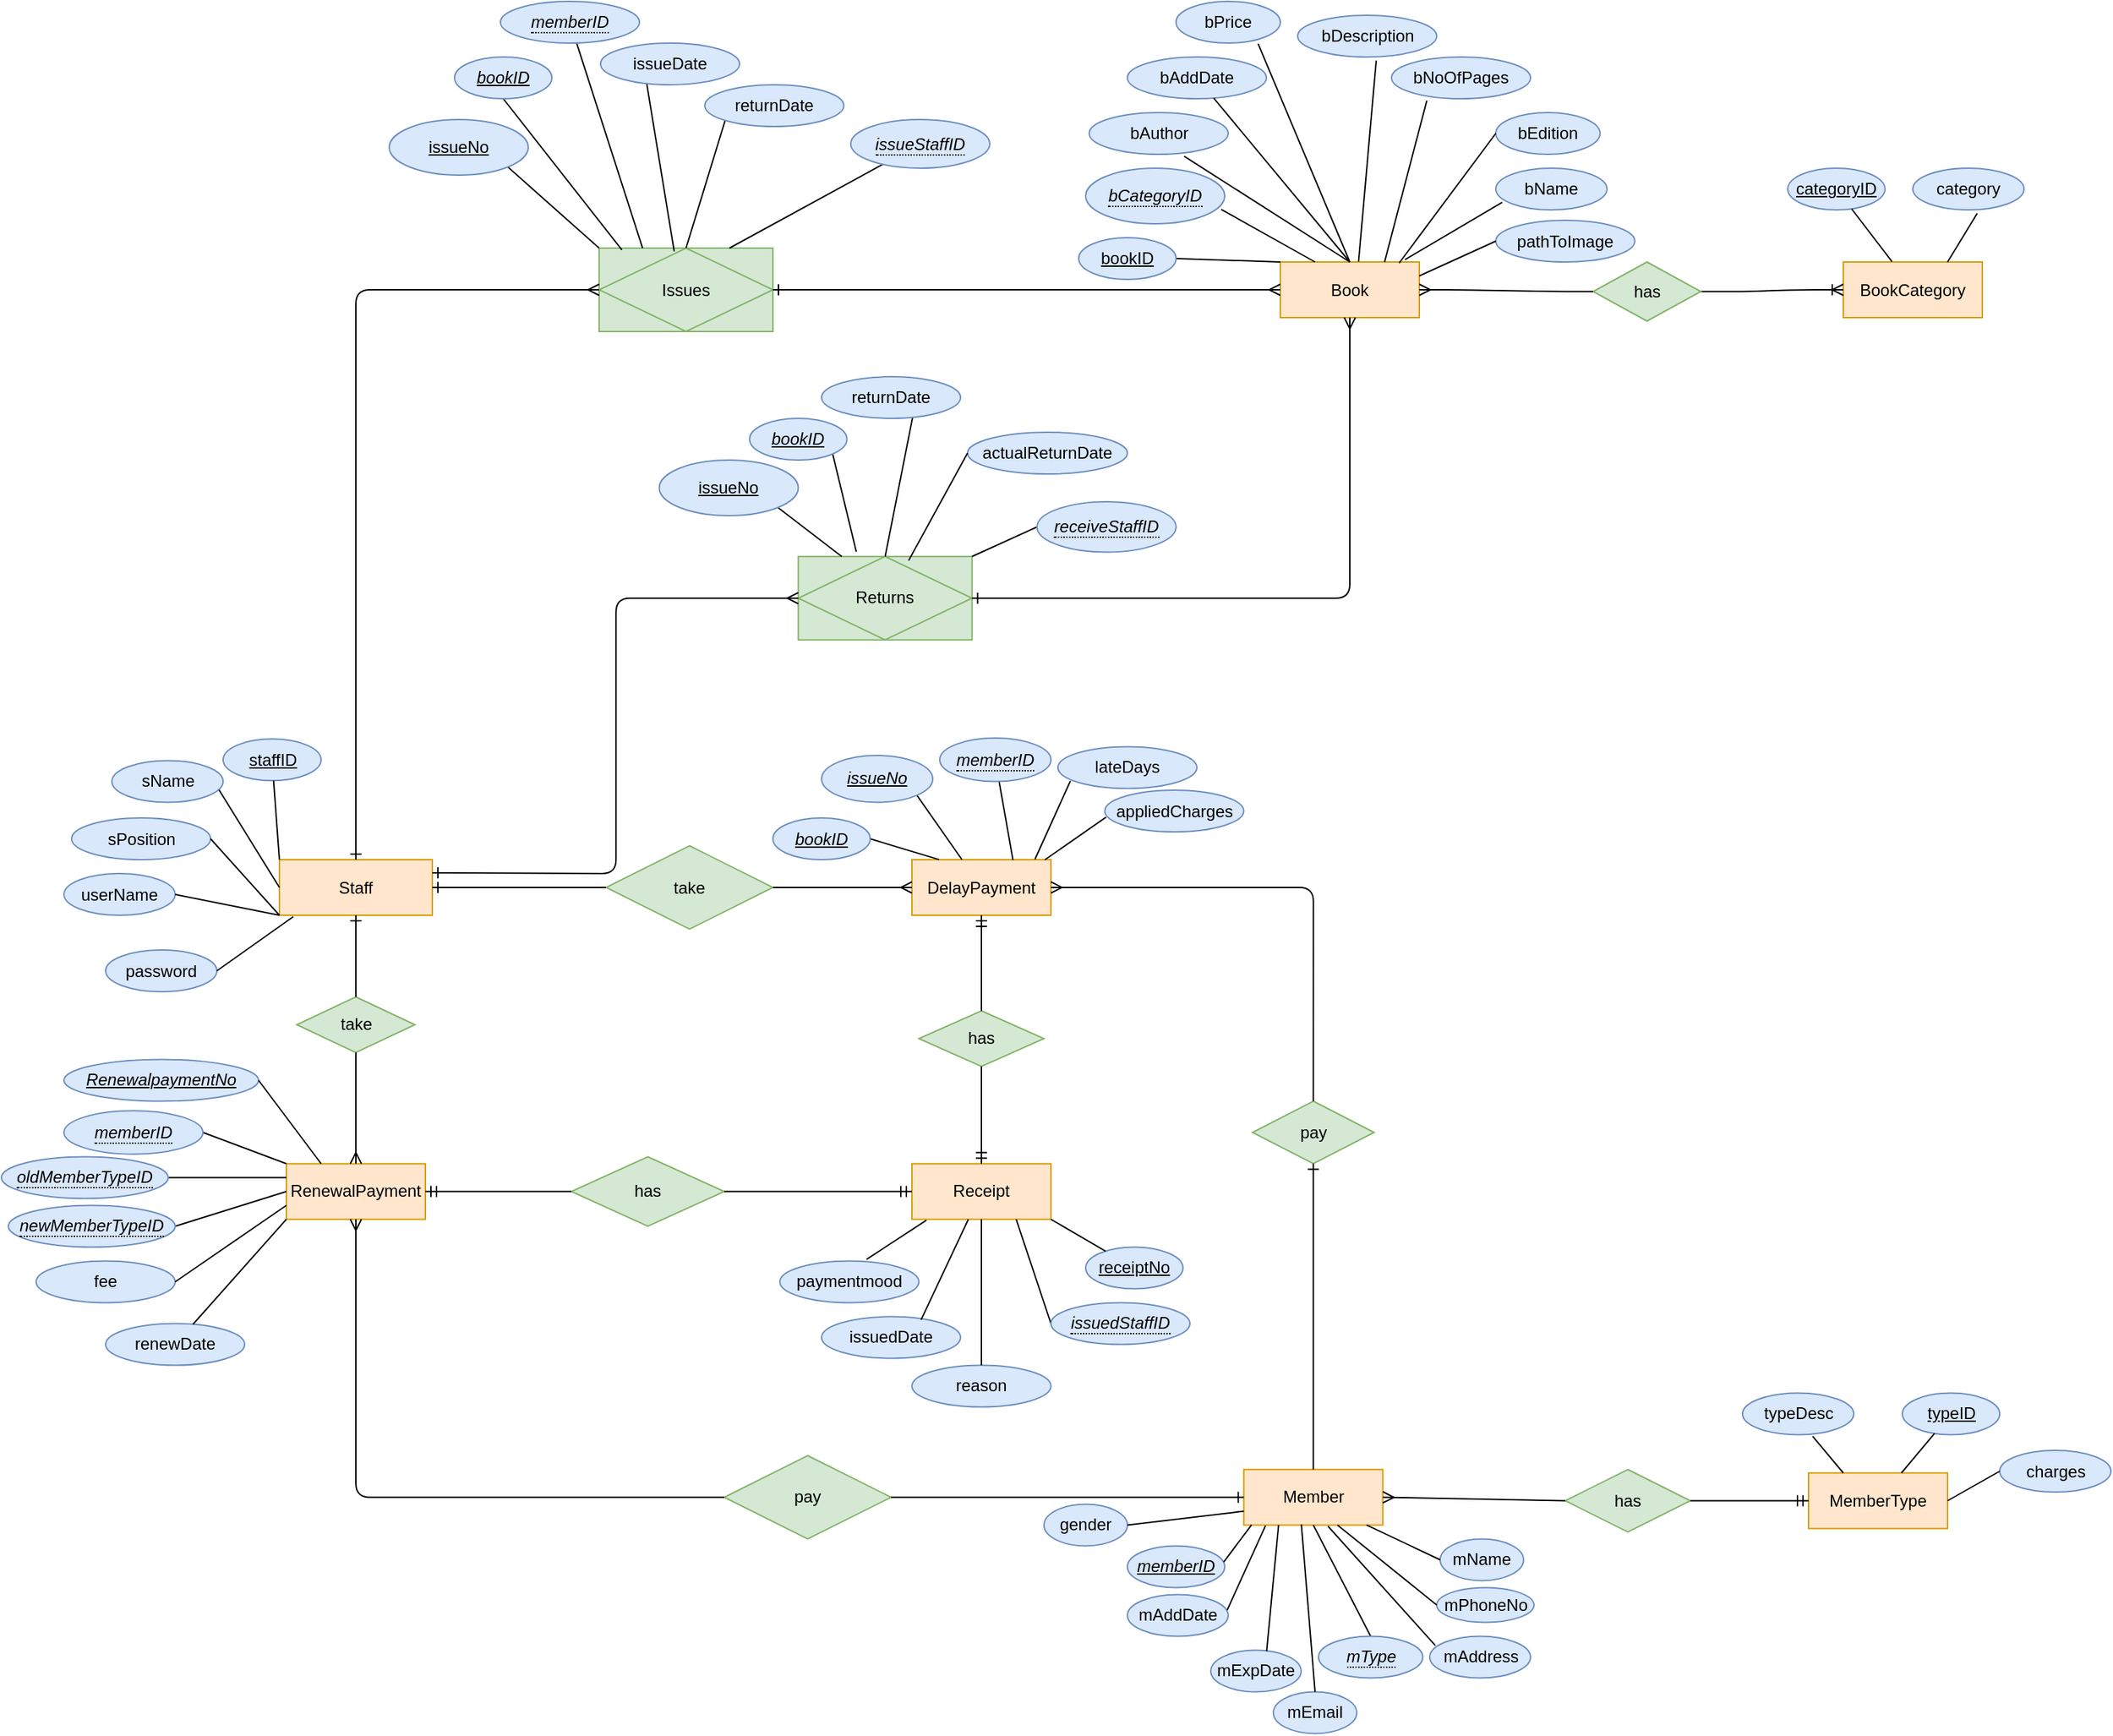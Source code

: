 <mxfile version="13.4.4" type="device"><diagram id="VGuaUwdkzK5GZ8eee1f3" name="Page-1"><mxGraphModel dx="2905" dy="2907" grid="1" gridSize="10" guides="1" tooltips="1" connect="1" arrows="1" fold="1" page="1" pageScale="1" pageWidth="850" pageHeight="1100" math="0" shadow="0"><root><mxCell id="0"/><mxCell id="1" parent="0"/><mxCell id="rlh87FPpvYt4KNGDL20G-2" value="Book" style="whiteSpace=wrap;html=1;align=center;fillColor=#ffe6cc;strokeColor=#d79b00;" parent="1" vertex="1"><mxGeometry x="-710" y="-952.5" width="100" height="40" as="geometry"/></mxCell><mxCell id="rlh87FPpvYt4KNGDL20G-7" value="" style="endArrow=none;html=1;rounded=0;exitX=0;exitY=0;exitDx=0;exitDy=0;entryX=1;entryY=0.5;entryDx=0;entryDy=0;" parent="1" source="rlh87FPpvYt4KNGDL20G-2" target="rlh87FPpvYt4KNGDL20G-201" edge="1"><mxGeometry relative="1" as="geometry"><mxPoint x="-660" y="-957.5" as="sourcePoint"/><mxPoint x="-729.389" y="-969.075" as="targetPoint"/></mxGeometry></mxCell><mxCell id="rlh87FPpvYt4KNGDL20G-9" value="" style="endArrow=none;html=1;rounded=0;entryX=0.25;entryY=0;entryDx=0;entryDy=0;exitX=0.975;exitY=0.741;exitDx=0;exitDy=0;exitPerimeter=0;" parent="1" source="rlh87FPpvYt4KNGDL20G-252" target="rlh87FPpvYt4KNGDL20G-2" edge="1"><mxGeometry relative="1" as="geometry"><mxPoint x="-715" y="-1021.25" as="sourcePoint"/><mxPoint x="-660" y="-947.5" as="targetPoint"/></mxGeometry></mxCell><mxCell id="rlh87FPpvYt4KNGDL20G-11" value="bName" style="ellipse;whiteSpace=wrap;html=1;align=center;fillColor=#dae8fc;strokeColor=#6c8ebf;" parent="1" vertex="1"><mxGeometry x="-555" y="-1020" width="80" height="30" as="geometry"/></mxCell><mxCell id="rlh87FPpvYt4KNGDL20G-16" value="" style="endArrow=none;html=1;rounded=0;exitX=0.058;exitY=0.817;exitDx=0;exitDy=0;exitPerimeter=0;entryX=0.897;entryY=-0.042;entryDx=0;entryDy=0;entryPerimeter=0;" parent="1" source="rlh87FPpvYt4KNGDL20G-11" target="rlh87FPpvYt4KNGDL20G-2" edge="1"><mxGeometry relative="1" as="geometry"><mxPoint x="-540" y="-1050" as="sourcePoint"/><mxPoint x="-570" y="-921" as="targetPoint"/></mxGeometry></mxCell><mxCell id="rlh87FPpvYt4KNGDL20G-17" value="bAuthor" style="ellipse;whiteSpace=wrap;html=1;align=center;fillColor=#dae8fc;strokeColor=#6c8ebf;" parent="1" vertex="1"><mxGeometry x="-847.5" y="-1060" width="100" height="30" as="geometry"/></mxCell><mxCell id="rlh87FPpvYt4KNGDL20G-18" value="" style="endArrow=none;html=1;rounded=0;exitX=0.684;exitY=1.049;exitDx=0;exitDy=0;exitPerimeter=0;entryX=0.5;entryY=0;entryDx=0;entryDy=0;" parent="1" source="rlh87FPpvYt4KNGDL20G-17" target="rlh87FPpvYt4KNGDL20G-2" edge="1"><mxGeometry relative="1" as="geometry"><mxPoint x="-590" y="-962.5" as="sourcePoint"/><mxPoint x="-640" y="-930" as="targetPoint"/></mxGeometry></mxCell><mxCell id="rlh87FPpvYt4KNGDL20G-19" value="bPrice" style="ellipse;whiteSpace=wrap;html=1;align=center;fillColor=#dae8fc;strokeColor=#6c8ebf;" parent="1" vertex="1"><mxGeometry x="-785" y="-1140" width="75" height="30" as="geometry"/></mxCell><mxCell id="rlh87FPpvYt4KNGDL20G-20" value="bNoOfPages" style="ellipse;whiteSpace=wrap;html=1;align=center;fillColor=#dae8fc;strokeColor=#6c8ebf;" parent="1" vertex="1"><mxGeometry x="-630" y="-1100" width="100" height="30" as="geometry"/></mxCell><mxCell id="rlh87FPpvYt4KNGDL20G-22" value="" style="endArrow=none;html=1;rounded=0;exitX=0.787;exitY=1.016;exitDx=0;exitDy=0;entryX=0.5;entryY=0;entryDx=0;entryDy=0;exitPerimeter=0;" parent="1" source="rlh87FPpvYt4KNGDL20G-19" target="rlh87FPpvYt4KNGDL20G-2" edge="1"><mxGeometry relative="1" as="geometry"><mxPoint x="-590" y="-962.5" as="sourcePoint"/><mxPoint x="-600" y="-850" as="targetPoint"/></mxGeometry></mxCell><mxCell id="rlh87FPpvYt4KNGDL20G-23" value="" style="endArrow=none;html=1;rounded=0;exitX=0.254;exitY=1.044;exitDx=0;exitDy=0;entryX=0.75;entryY=0;entryDx=0;entryDy=0;exitPerimeter=0;" parent="1" source="rlh87FPpvYt4KNGDL20G-20" target="rlh87FPpvYt4KNGDL20G-2" edge="1"><mxGeometry relative="1" as="geometry"><mxPoint x="-590" y="-962.5" as="sourcePoint"/><mxPoint x="-430" y="-962.5" as="targetPoint"/></mxGeometry></mxCell><mxCell id="rlh87FPpvYt4KNGDL20G-25" value="bEdition" style="ellipse;whiteSpace=wrap;html=1;align=center;fillColor=#dae8fc;strokeColor=#6c8ebf;" parent="1" vertex="1"><mxGeometry x="-555" y="-1060" width="75" height="30" as="geometry"/></mxCell><mxCell id="rlh87FPpvYt4KNGDL20G-26" value="" style="endArrow=none;html=1;rounded=0;exitX=0;exitY=0.5;exitDx=0;exitDy=0;entryX=0.855;entryY=0.019;entryDx=0;entryDy=0;entryPerimeter=0;" parent="1" source="rlh87FPpvYt4KNGDL20G-25" target="rlh87FPpvYt4KNGDL20G-2" edge="1"><mxGeometry relative="1" as="geometry"><mxPoint x="-590" y="-962.5" as="sourcePoint"/><mxPoint x="-570" y="-810" as="targetPoint"/></mxGeometry></mxCell><mxCell id="rlh87FPpvYt4KNGDL20G-27" value="bDescription" style="ellipse;whiteSpace=wrap;html=1;align=center;fillColor=#dae8fc;strokeColor=#6c8ebf;" parent="1" vertex="1"><mxGeometry x="-697.5" y="-1130" width="100" height="30" as="geometry"/></mxCell><mxCell id="rlh87FPpvYt4KNGDL20G-28" value="" style="endArrow=none;html=1;rounded=0;exitX=0.565;exitY=1.087;exitDx=0;exitDy=0;exitPerimeter=0;entryX=0.563;entryY=-0.008;entryDx=0;entryDy=0;entryPerimeter=0;" parent="1" source="rlh87FPpvYt4KNGDL20G-27" target="rlh87FPpvYt4KNGDL20G-2" edge="1"><mxGeometry relative="1" as="geometry"><mxPoint x="-540" y="-962.5" as="sourcePoint"/><mxPoint x="-652" y="-860" as="targetPoint"/></mxGeometry></mxCell><mxCell id="rlh87FPpvYt4KNGDL20G-29" value="bAddDate" style="ellipse;whiteSpace=wrap;html=1;align=center;fillColor=#dae8fc;strokeColor=#6c8ebf;" parent="1" vertex="1"><mxGeometry x="-820" y="-1100" width="100" height="30" as="geometry"/></mxCell><mxCell id="rlh87FPpvYt4KNGDL20G-30" value="" style="endArrow=none;html=1;rounded=0;entryX=0.5;entryY=0;entryDx=0;entryDy=0;" parent="1" source="rlh87FPpvYt4KNGDL20G-29" target="rlh87FPpvYt4KNGDL20G-2" edge="1"><mxGeometry relative="1" as="geometry"><mxPoint x="-540" y="-962.5" as="sourcePoint"/><mxPoint x="-380" y="-962.5" as="targetPoint"/></mxGeometry></mxCell><mxCell id="rlh87FPpvYt4KNGDL20G-31" value="Member" style="whiteSpace=wrap;html=1;align=center;fillColor=#ffe6cc;strokeColor=#d79b00;" parent="1" vertex="1"><mxGeometry x="-736.25" y="-83.75" width="100" height="40" as="geometry"/></mxCell><mxCell id="rlh87FPpvYt4KNGDL20G-32" value="mAddress" style="ellipse;whiteSpace=wrap;html=1;align=center;fillColor=#dae8fc;strokeColor=#6c8ebf;" parent="1" vertex="1"><mxGeometry x="-602.5" y="36.25" width="72.5" height="30" as="geometry"/></mxCell><mxCell id="rlh87FPpvYt4KNGDL20G-33" value="&lt;i&gt;memberID&lt;/i&gt;" style="ellipse;whiteSpace=wrap;html=1;align=center;fontStyle=4;fillColor=#dae8fc;strokeColor=#6c8ebf;" parent="1" vertex="1"><mxGeometry x="-820" y="-28.75" width="70" height="30" as="geometry"/></mxCell><mxCell id="rlh87FPpvYt4KNGDL20G-34" value="" style="endArrow=none;html=1;rounded=0;exitX=0.056;exitY=0.995;exitDx=0;exitDy=0;exitPerimeter=0;entryX=0.99;entryY=0.387;entryDx=0;entryDy=0;entryPerimeter=0;" parent="1" source="rlh87FPpvYt4KNGDL20G-31" target="rlh87FPpvYt4KNGDL20G-33" edge="1"><mxGeometry relative="1" as="geometry"><mxPoint x="-727" y="-41.75" as="sourcePoint"/><mxPoint x="795" y="51.25" as="targetPoint"/></mxGeometry></mxCell><mxCell id="rlh87FPpvYt4KNGDL20G-35" value="" style="endArrow=none;html=1;rounded=0;exitX=0.056;exitY=0.223;exitDx=0;exitDy=0;entryX=0.605;entryY=1.019;entryDx=0;entryDy=0;exitPerimeter=0;entryPerimeter=0;" parent="1" source="rlh87FPpvYt4KNGDL20G-32" target="rlh87FPpvYt4KNGDL20G-31" edge="1"><mxGeometry relative="1" as="geometry"><mxPoint x="635" y="51.25" as="sourcePoint"/><mxPoint x="795" y="51.25" as="targetPoint"/></mxGeometry></mxCell><mxCell id="rlh87FPpvYt4KNGDL20G-36" value="mName" style="ellipse;whiteSpace=wrap;html=1;align=center;fillColor=#dae8fc;strokeColor=#6c8ebf;" parent="1" vertex="1"><mxGeometry x="-595" y="-33.75" width="60" height="30" as="geometry"/></mxCell><mxCell id="rlh87FPpvYt4KNGDL20G-37" value="" style="endArrow=none;html=1;rounded=0;exitX=0;exitY=0.5;exitDx=0;exitDy=0;entryX=0.883;entryY=0.998;entryDx=0;entryDy=0;entryPerimeter=0;" parent="1" source="rlh87FPpvYt4KNGDL20G-36" target="rlh87FPpvYt4KNGDL20G-31" edge="1"><mxGeometry relative="1" as="geometry"><mxPoint x="265" y="41.25" as="sourcePoint"/><mxPoint x="425" y="41.25" as="targetPoint"/></mxGeometry></mxCell><mxCell id="rlh87FPpvYt4KNGDL20G-38" value="mEmail" style="ellipse;whiteSpace=wrap;html=1;align=center;fillColor=#dae8fc;strokeColor=#6c8ebf;" parent="1" vertex="1"><mxGeometry x="-715" y="76.25" width="60" height="30" as="geometry"/></mxCell><mxCell id="rlh87FPpvYt4KNGDL20G-39" value="" style="endArrow=none;html=1;rounded=0;exitX=0.5;exitY=0;exitDx=0;exitDy=0;entryX=0.414;entryY=0.987;entryDx=0;entryDy=0;entryPerimeter=0;" parent="1" source="rlh87FPpvYt4KNGDL20G-38" target="rlh87FPpvYt4KNGDL20G-31" edge="1"><mxGeometry relative="1" as="geometry"><mxPoint x="-225" y="91.25" as="sourcePoint"/><mxPoint x="-699" y="-3.75" as="targetPoint"/></mxGeometry></mxCell><mxCell id="rlh87FPpvYt4KNGDL20G-40" value="mPhoneNo" style="ellipse;whiteSpace=wrap;html=1;align=center;fillColor=#dae8fc;strokeColor=#6c8ebf;" parent="1" vertex="1"><mxGeometry x="-597.5" y="1.25" width="70" height="25" as="geometry"/></mxCell><mxCell id="rlh87FPpvYt4KNGDL20G-41" value="mAddDate" style="ellipse;whiteSpace=wrap;html=1;align=center;fillColor=#dae8fc;strokeColor=#6c8ebf;" parent="1" vertex="1"><mxGeometry x="-820" y="6.25" width="72.5" height="30" as="geometry"/></mxCell><mxCell id="rlh87FPpvYt4KNGDL20G-42" value="" style="endArrow=none;html=1;rounded=0;exitX=0;exitY=0.5;exitDx=0;exitDy=0;entryX=0.674;entryY=1;entryDx=0;entryDy=0;entryPerimeter=0;" parent="1" source="rlh87FPpvYt4KNGDL20G-40" target="rlh87FPpvYt4KNGDL20G-31" edge="1"><mxGeometry relative="1" as="geometry"><mxPoint x="-225" y="91.25" as="sourcePoint"/><mxPoint x="-430" y="183.75" as="targetPoint"/></mxGeometry></mxCell><mxCell id="rlh87FPpvYt4KNGDL20G-43" value="" style="endArrow=none;html=1;rounded=0;exitX=0.99;exitY=0.372;exitDx=0;exitDy=0;exitPerimeter=0;entryX=0.156;entryY=1.01;entryDx=0;entryDy=0;entryPerimeter=0;" parent="1" source="rlh87FPpvYt4KNGDL20G-41" target="rlh87FPpvYt4KNGDL20G-31" edge="1"><mxGeometry relative="1" as="geometry"><mxPoint x="-225" y="91.25" as="sourcePoint"/><mxPoint x="-65" y="91.25" as="targetPoint"/></mxGeometry></mxCell><mxCell id="rlh87FPpvYt4KNGDL20G-44" value="mExpDate" style="ellipse;whiteSpace=wrap;html=1;align=center;fillColor=#dae8fc;strokeColor=#6c8ebf;" parent="1" vertex="1"><mxGeometry x="-760" y="46.25" width="65" height="30" as="geometry"/></mxCell><mxCell id="rlh87FPpvYt4KNGDL20G-45" value="" style="endArrow=none;html=1;rounded=0;exitX=0.618;exitY=0.026;exitDx=0;exitDy=0;exitPerimeter=0;entryX=0.25;entryY=1;entryDx=0;entryDy=0;" parent="1" source="rlh87FPpvYt4KNGDL20G-44" target="rlh87FPpvYt4KNGDL20G-31" edge="1"><mxGeometry relative="1" as="geometry"><mxPoint x="-225" y="91.25" as="sourcePoint"/><mxPoint x="-539" y="193.75" as="targetPoint"/></mxGeometry></mxCell><mxCell id="rlh87FPpvYt4KNGDL20G-47" value="" style="endArrow=none;html=1;rounded=0;entryX=0.5;entryY=1;entryDx=0;entryDy=0;exitX=0.5;exitY=0;exitDx=0;exitDy=0;" parent="1" source="rlh87FPpvYt4KNGDL20G-247" target="rlh87FPpvYt4KNGDL20G-31" edge="1"><mxGeometry relative="1" as="geometry"><mxPoint x="-651" y="16.25" as="sourcePoint"/><mxPoint x="-690" y="-3.75" as="targetPoint"/></mxGeometry></mxCell><mxCell id="rlh87FPpvYt4KNGDL20G-50" value="Staff" style="whiteSpace=wrap;html=1;align=center;fillColor=#ffe6cc;strokeColor=#d79b00;" parent="1" vertex="1"><mxGeometry x="-1430" y="-522.5" width="110" height="40" as="geometry"/></mxCell><mxCell id="rlh87FPpvYt4KNGDL20G-51" value="sPosition" style="ellipse;whiteSpace=wrap;html=1;align=center;fillColor=#dae8fc;strokeColor=#6c8ebf;" parent="1" vertex="1"><mxGeometry x="-1579.5" y="-552.5" width="100" height="30" as="geometry"/></mxCell><mxCell id="rlh87FPpvYt4KNGDL20G-52" value="staffID" style="ellipse;whiteSpace=wrap;html=1;align=center;fontStyle=4;fillColor=#dae8fc;strokeColor=#6c8ebf;" parent="1" vertex="1"><mxGeometry x="-1470.5" y="-609.37" width="70.5" height="30" as="geometry"/></mxCell><mxCell id="rlh87FPpvYt4KNGDL20G-53" value="" style="endArrow=none;html=1;rounded=0;exitX=0;exitY=0;exitDx=0;exitDy=0;" parent="1" source="rlh87FPpvYt4KNGDL20G-50" target="rlh87FPpvYt4KNGDL20G-52" edge="1"><mxGeometry relative="1" as="geometry"><mxPoint x="-1413" y="-532.5" as="sourcePoint"/><mxPoint x="-290.5" y="-597.5" as="targetPoint"/></mxGeometry></mxCell><mxCell id="rlh87FPpvYt4KNGDL20G-54" value="" style="endArrow=none;html=1;rounded=0;exitX=1;exitY=0.5;exitDx=0;exitDy=0;entryX=0;entryY=1;entryDx=0;entryDy=0;" parent="1" source="rlh87FPpvYt4KNGDL20G-51" target="rlh87FPpvYt4KNGDL20G-50" edge="1"><mxGeometry relative="1" as="geometry"><mxPoint x="-450.5" y="-597.5" as="sourcePoint"/><mxPoint x="-290.5" y="-597.5" as="targetPoint"/></mxGeometry></mxCell><mxCell id="rlh87FPpvYt4KNGDL20G-55" value="sName" style="ellipse;whiteSpace=wrap;html=1;align=center;fillColor=#dae8fc;strokeColor=#6c8ebf;" parent="1" vertex="1"><mxGeometry x="-1550.5" y="-593.75" width="80" height="30" as="geometry"/></mxCell><mxCell id="rlh87FPpvYt4KNGDL20G-56" value="" style="endArrow=none;html=1;rounded=0;exitX=0.963;exitY=0.7;exitDx=0;exitDy=0;exitPerimeter=0;entryX=0;entryY=0.5;entryDx=0;entryDy=0;" parent="1" source="rlh87FPpvYt4KNGDL20G-55" target="rlh87FPpvYt4KNGDL20G-50" edge="1"><mxGeometry relative="1" as="geometry"><mxPoint x="-820.5" y="-607.5" as="sourcePoint"/><mxPoint x="-1380.5" y="-548.5" as="targetPoint"/></mxGeometry></mxCell><mxCell id="rlh87FPpvYt4KNGDL20G-69" value="BookCategory" style="whiteSpace=wrap;html=1;align=center;fillColor=#ffe6cc;strokeColor=#d79b00;" parent="1" vertex="1"><mxGeometry x="-305" y="-952.5" width="100" height="40" as="geometry"/></mxCell><mxCell id="rlh87FPpvYt4KNGDL20G-71" value="categoryID" style="ellipse;whiteSpace=wrap;html=1;align=center;fontStyle=4;fillColor=#dae8fc;strokeColor=#6c8ebf;" parent="1" vertex="1"><mxGeometry x="-345" y="-1020" width="70" height="30" as="geometry"/></mxCell><mxCell id="rlh87FPpvYt4KNGDL20G-72" value="" style="endArrow=none;html=1;rounded=0;exitX=0.35;exitY=-0.008;exitDx=0;exitDy=0;exitPerimeter=0;" parent="1" source="rlh87FPpvYt4KNGDL20G-69" target="rlh87FPpvYt4KNGDL20G-71" edge="1"><mxGeometry relative="1" as="geometry"><mxPoint x="-198" y="-960" as="sourcePoint"/><mxPoint x="870" y="-1007.5" as="targetPoint"/></mxGeometry></mxCell><mxCell id="rlh87FPpvYt4KNGDL20G-74" value="category" style="ellipse;whiteSpace=wrap;html=1;align=center;fillColor=#dae8fc;strokeColor=#6c8ebf;" parent="1" vertex="1"><mxGeometry x="-255" y="-1020" width="80" height="30" as="geometry"/></mxCell><mxCell id="rlh87FPpvYt4KNGDL20G-75" value="" style="endArrow=none;html=1;rounded=0;exitX=0.579;exitY=1.083;exitDx=0;exitDy=0;entryX=0.75;entryY=0;entryDx=0;entryDy=0;exitPerimeter=0;" parent="1" source="rlh87FPpvYt4KNGDL20G-74" target="rlh87FPpvYt4KNGDL20G-69" edge="1"><mxGeometry relative="1" as="geometry"><mxPoint x="340" y="-1017.5" as="sourcePoint"/><mxPoint x="500" y="-1017.5" as="targetPoint"/></mxGeometry></mxCell><mxCell id="rlh87FPpvYt4KNGDL20G-76" value="MemberType" style="whiteSpace=wrap;html=1;align=center;fillColor=#ffe6cc;strokeColor=#d79b00;" parent="1" vertex="1"><mxGeometry x="-330" y="-81.25" width="100" height="40" as="geometry"/></mxCell><mxCell id="rlh87FPpvYt4KNGDL20G-77" value="typeID" style="ellipse;whiteSpace=wrap;html=1;align=center;fontStyle=4;fillColor=#dae8fc;strokeColor=#6c8ebf;" parent="1" vertex="1"><mxGeometry x="-262.5" y="-138.75" width="70" height="30" as="geometry"/></mxCell><mxCell id="rlh87FPpvYt4KNGDL20G-78" value="" style="endArrow=none;html=1;rounded=0;" parent="1" source="rlh87FPpvYt4KNGDL20G-76" target="rlh87FPpvYt4KNGDL20G-77" edge="1"><mxGeometry relative="1" as="geometry"><mxPoint x="787.5" y="-226.25" as="sourcePoint"/><mxPoint x="947.5" y="-226.25" as="targetPoint"/></mxGeometry></mxCell><mxCell id="rlh87FPpvYt4KNGDL20G-79" value="typeDesc" style="ellipse;whiteSpace=wrap;html=1;align=center;fillColor=#dae8fc;strokeColor=#6c8ebf;" parent="1" vertex="1"><mxGeometry x="-377.5" y="-138.75" width="80" height="30" as="geometry"/></mxCell><mxCell id="rlh87FPpvYt4KNGDL20G-80" value="" style="endArrow=none;html=1;rounded=0;exitX=0.63;exitY=1.034;exitDx=0;exitDy=0;exitPerimeter=0;entryX=0.25;entryY=0;entryDx=0;entryDy=0;" parent="1" source="rlh87FPpvYt4KNGDL20G-79" target="rlh87FPpvYt4KNGDL20G-76" edge="1"><mxGeometry relative="1" as="geometry"><mxPoint x="417.5" y="-236.25" as="sourcePoint"/><mxPoint x="-302" y="-83.75" as="targetPoint"/></mxGeometry></mxCell><mxCell id="rlh87FPpvYt4KNGDL20G-81" value="DelayPayment" style="whiteSpace=wrap;html=1;align=center;fillColor=#ffe6cc;strokeColor=#d79b00;" parent="1" vertex="1"><mxGeometry x="-975" y="-522.5" width="100" height="40" as="geometry"/></mxCell><mxCell id="rlh87FPpvYt4KNGDL20G-82" value="lateDays" style="ellipse;whiteSpace=wrap;html=1;align=center;fillColor=#dae8fc;strokeColor=#6c8ebf;" parent="1" vertex="1"><mxGeometry x="-870" y="-603.75" width="100" height="30" as="geometry"/></mxCell><mxCell id="rlh87FPpvYt4KNGDL20G-84" value="" style="endArrow=none;html=1;rounded=0;entryX=1;entryY=1;entryDx=0;entryDy=0;" parent="1" source="rlh87FPpvYt4KNGDL20G-81" target="yt0uKPBHBtF122rtQZdx-130" edge="1"><mxGeometry relative="1" as="geometry"><mxPoint x="-105" y="-493.75" as="sourcePoint"/><mxPoint x="-950" y="-557.5" as="targetPoint"/></mxGeometry></mxCell><mxCell id="rlh87FPpvYt4KNGDL20G-85" value="" style="endArrow=none;html=1;rounded=0;exitX=0.09;exitY=0.821;exitDx=0;exitDy=0;entryX=0.885;entryY=-0.006;entryDx=0;entryDy=0;entryPerimeter=0;exitPerimeter=0;" parent="1" source="rlh87FPpvYt4KNGDL20G-82" target="rlh87FPpvYt4KNGDL20G-81" edge="1"><mxGeometry relative="1" as="geometry"><mxPoint x="-105" y="-493.75" as="sourcePoint"/><mxPoint x="55" y="-493.75" as="targetPoint"/></mxGeometry></mxCell><mxCell id="rlh87FPpvYt4KNGDL20G-87" value="" style="endArrow=none;html=1;rounded=0;entryX=0.727;entryY=0.008;entryDx=0;entryDy=0;entryPerimeter=0;" parent="1" source="rlh87FPpvYt4KNGDL20G-257" target="rlh87FPpvYt4KNGDL20G-81" edge="1"><mxGeometry relative="1" as="geometry"><mxPoint x="-930" y="-553.75" as="sourcePoint"/><mxPoint x="-315" y="-503.75" as="targetPoint"/></mxGeometry></mxCell><mxCell id="rlh87FPpvYt4KNGDL20G-88" value="appliedCharges" style="ellipse;whiteSpace=wrap;html=1;align=center;fillColor=#dae8fc;strokeColor=#6c8ebf;" parent="1" vertex="1"><mxGeometry x="-836.25" y="-572.5" width="100" height="30" as="geometry"/></mxCell><mxCell id="rlh87FPpvYt4KNGDL20G-89" value="" style="endArrow=none;html=1;rounded=0;entryX=0.956;entryY=0.003;entryDx=0;entryDy=0;entryPerimeter=0;exitX=0.009;exitY=0.647;exitDx=0;exitDy=0;exitPerimeter=0;" parent="1" source="rlh87FPpvYt4KNGDL20G-88" target="rlh87FPpvYt4KNGDL20G-81" edge="1"><mxGeometry relative="1" as="geometry"><mxPoint x="-800" y="-536.5" as="sourcePoint"/><mxPoint x="-805" y="-453.75" as="targetPoint"/></mxGeometry></mxCell><mxCell id="rlh87FPpvYt4KNGDL20G-98" value="RenewalPayment" style="whiteSpace=wrap;html=1;align=center;fillColor=#ffe6cc;strokeColor=#d79b00;" parent="1" vertex="1"><mxGeometry x="-1425" y="-303.75" width="100" height="40" as="geometry"/></mxCell><mxCell id="rlh87FPpvYt4KNGDL20G-101" value="" style="endArrow=none;html=1;rounded=0;exitX=0;exitY=0;exitDx=0;exitDy=0;entryX=1;entryY=0.5;entryDx=0;entryDy=0;" parent="1" source="rlh87FPpvYt4KNGDL20G-98" target="R71F7iht6HYv1OgHf61m-3" edge="1"><mxGeometry relative="1" as="geometry"><mxPoint x="-497.5" y="-228.75" as="sourcePoint"/><mxPoint x="-1477.104" y="-319.981" as="targetPoint"/></mxGeometry></mxCell><mxCell id="rlh87FPpvYt4KNGDL20G-102" value="" style="endArrow=none;html=1;rounded=0;exitX=1;exitY=0.5;exitDx=0;exitDy=0;entryX=0;entryY=0.5;entryDx=0;entryDy=0;" parent="1" source="rlh87FPpvYt4KNGDL20G-255" target="rlh87FPpvYt4KNGDL20G-98" edge="1"><mxGeometry relative="1" as="geometry"><mxPoint x="-1500" y="-258.75" as="sourcePoint"/><mxPoint x="-337.5" y="-228.75" as="targetPoint"/></mxGeometry></mxCell><mxCell id="rlh87FPpvYt4KNGDL20G-104" value="" style="endArrow=none;html=1;rounded=0;entryX=0;entryY=0.25;entryDx=0;entryDy=0;exitX=1;exitY=0.5;exitDx=0;exitDy=0;" parent="1" source="rlh87FPpvYt4KNGDL20G-253" target="rlh87FPpvYt4KNGDL20G-98" edge="1"><mxGeometry relative="1" as="geometry"><mxPoint x="-1480" y="-273.75" as="sourcePoint"/><mxPoint x="-707.5" y="-238.75" as="targetPoint"/></mxGeometry></mxCell><mxCell id="rlh87FPpvYt4KNGDL20G-105" value="fee" style="ellipse;whiteSpace=wrap;html=1;align=center;fillColor=#dae8fc;strokeColor=#6c8ebf;" parent="1" vertex="1"><mxGeometry x="-1605" y="-233.75" width="100" height="30" as="geometry"/></mxCell><mxCell id="rlh87FPpvYt4KNGDL20G-106" value="" style="endArrow=none;html=1;rounded=0;entryX=0;entryY=0.75;entryDx=0;entryDy=0;exitX=1;exitY=0.5;exitDx=0;exitDy=0;" parent="1" source="rlh87FPpvYt4KNGDL20G-105" target="rlh87FPpvYt4KNGDL20G-98" edge="1"><mxGeometry relative="1" as="geometry"><mxPoint x="-1357.5" y="-188.75" as="sourcePoint"/><mxPoint x="-1197.5" y="-188.75" as="targetPoint"/></mxGeometry></mxCell><mxCell id="rlh87FPpvYt4KNGDL20G-107" value="renewDate" style="ellipse;whiteSpace=wrap;html=1;align=center;fillColor=#dae8fc;strokeColor=#6c8ebf;" parent="1" vertex="1"><mxGeometry x="-1555" y="-188.75" width="100" height="30" as="geometry"/></mxCell><mxCell id="rlh87FPpvYt4KNGDL20G-108" value="" style="endArrow=none;html=1;rounded=0;entryX=0;entryY=1;entryDx=0;entryDy=0;" parent="1" source="rlh87FPpvYt4KNGDL20G-107" target="rlh87FPpvYt4KNGDL20G-98" edge="1"><mxGeometry relative="1" as="geometry"><mxPoint x="-1397.5" y="-358.75" as="sourcePoint"/><mxPoint x="-1237.5" y="-358.75" as="targetPoint"/></mxGeometry></mxCell><mxCell id="rlh87FPpvYt4KNGDL20G-109" value="Receipt" style="whiteSpace=wrap;html=1;align=center;fillColor=#ffe6cc;strokeColor=#d79b00;" parent="1" vertex="1"><mxGeometry x="-975" y="-303.75" width="100" height="40" as="geometry"/></mxCell><mxCell id="rlh87FPpvYt4KNGDL20G-110" value="issuedDate" style="ellipse;whiteSpace=wrap;html=1;align=center;fillColor=#dae8fc;strokeColor=#6c8ebf;" parent="1" vertex="1"><mxGeometry x="-1040" y="-193.75" width="100" height="30" as="geometry"/></mxCell><mxCell id="rlh87FPpvYt4KNGDL20G-111" value="receiptNo" style="ellipse;whiteSpace=wrap;html=1;align=center;fontStyle=4;fillColor=#dae8fc;strokeColor=#6c8ebf;" parent="1" vertex="1"><mxGeometry x="-850" y="-243.75" width="70" height="30" as="geometry"/></mxCell><mxCell id="rlh87FPpvYt4KNGDL20G-112" value="" style="endArrow=none;html=1;rounded=0;exitX=1;exitY=1;exitDx=0;exitDy=0;" parent="1" source="rlh87FPpvYt4KNGDL20G-109" target="rlh87FPpvYt4KNGDL20G-111" edge="1"><mxGeometry relative="1" as="geometry"><mxPoint x="-865" y="-161.25" as="sourcePoint"/><mxPoint x="270" y="-276.25" as="targetPoint"/></mxGeometry></mxCell><mxCell id="rlh87FPpvYt4KNGDL20G-113" value="" style="endArrow=none;html=1;rounded=0;exitX=0.716;exitY=0.078;exitDx=0;exitDy=0;exitPerimeter=0;" parent="1" source="rlh87FPpvYt4KNGDL20G-110" target="rlh87FPpvYt4KNGDL20G-109" edge="1"><mxGeometry relative="1" as="geometry"><mxPoint x="110" y="-276.25" as="sourcePoint"/><mxPoint x="270" y="-276.25" as="targetPoint"/></mxGeometry></mxCell><mxCell id="rlh87FPpvYt4KNGDL20G-116" value="paymentmood" style="ellipse;whiteSpace=wrap;html=1;align=center;fillColor=#dae8fc;strokeColor=#6c8ebf;" parent="1" vertex="1"><mxGeometry x="-1070" y="-233.75" width="100" height="30" as="geometry"/></mxCell><mxCell id="rlh87FPpvYt4KNGDL20G-117" value="" style="endArrow=none;html=1;rounded=0;exitX=0.624;exitY=-0.04;exitDx=0;exitDy=0;exitPerimeter=0;entryX=0.104;entryY=1.017;entryDx=0;entryDy=0;entryPerimeter=0;" parent="1" source="rlh87FPpvYt4KNGDL20G-116" target="rlh87FPpvYt4KNGDL20G-109" edge="1"><mxGeometry relative="1" as="geometry"><mxPoint x="-750" y="-236.25" as="sourcePoint"/><mxPoint x="-830" y="-121.25" as="targetPoint"/></mxGeometry></mxCell><mxCell id="rlh87FPpvYt4KNGDL20G-118" value="reason" style="ellipse;whiteSpace=wrap;html=1;align=center;fillColor=#dae8fc;strokeColor=#6c8ebf;" parent="1" vertex="1"><mxGeometry x="-975" y="-158.75" width="100" height="30" as="geometry"/></mxCell><mxCell id="rlh87FPpvYt4KNGDL20G-119" value="" style="endArrow=none;html=1;rounded=0;exitX=0.5;exitY=0;exitDx=0;exitDy=0;entryX=0.5;entryY=1;entryDx=0;entryDy=0;" parent="1" source="rlh87FPpvYt4KNGDL20G-118" target="rlh87FPpvYt4KNGDL20G-109" edge="1"><mxGeometry relative="1" as="geometry"><mxPoint x="-750" y="-161.25" as="sourcePoint"/><mxPoint x="-720" y="-136.25" as="targetPoint"/></mxGeometry></mxCell><mxCell id="rlh87FPpvYt4KNGDL20G-123" value="Issues" style="shape=associativeEntity;whiteSpace=wrap;html=1;align=center;fillColor=#d5e8d4;strokeColor=#82b366;" parent="1" vertex="1"><mxGeometry x="-1200" y="-962.5" width="125" height="60" as="geometry"/></mxCell><mxCell id="rlh87FPpvYt4KNGDL20G-132" value="" style="endArrow=none;html=1;rounded=0;exitX=1;exitY=1;exitDx=0;exitDy=0;entryX=0;entryY=0;entryDx=0;entryDy=0;" parent="1" source="rlh87FPpvYt4KNGDL20G-214" target="rlh87FPpvYt4KNGDL20G-123" edge="1"><mxGeometry relative="1" as="geometry"><mxPoint x="-1150.95" y="-1055.84" as="sourcePoint"/><mxPoint x="-1180.65" y="-985" as="targetPoint"/></mxGeometry></mxCell><mxCell id="rlh87FPpvYt4KNGDL20G-134" value="" style="endArrow=none;html=1;rounded=0;entryX=0.25;entryY=0;entryDx=0;entryDy=0;" parent="1" source="rlh87FPpvYt4KNGDL20G-249" target="rlh87FPpvYt4KNGDL20G-123" edge="1"><mxGeometry relative="1" as="geometry"><mxPoint x="-1204.25" y="-1027.5" as="sourcePoint"/><mxPoint x="-1169.25" y="-1027.25" as="targetPoint"/></mxGeometry></mxCell><mxCell id="rlh87FPpvYt4KNGDL20G-136" value="" style="endArrow=none;html=1;rounded=0;entryX=0.131;entryY=0.022;entryDx=0;entryDy=0;entryPerimeter=0;exitX=0.5;exitY=1;exitDx=0;exitDy=0;" parent="1" source="yt0uKPBHBtF122rtQZdx-131" target="rlh87FPpvYt4KNGDL20G-123" edge="1"><mxGeometry relative="1" as="geometry"><mxPoint x="-1079.25" y="-1060" as="sourcePoint"/><mxPoint x="-1180.65" y="-975" as="targetPoint"/></mxGeometry></mxCell><mxCell id="rlh87FPpvYt4KNGDL20G-139" value="" style="endArrow=none;html=1;rounded=0;exitX=0.332;exitY=0.965;exitDx=0;exitDy=0;entryX=0.432;entryY=0.038;entryDx=0;entryDy=0;exitPerimeter=0;entryPerimeter=0;" parent="1" source="rlh87FPpvYt4KNGDL20G-204" target="rlh87FPpvYt4KNGDL20G-123" edge="1"><mxGeometry relative="1" as="geometry"><mxPoint x="-1016.55" y="-1025.18" as="sourcePoint"/><mxPoint x="-1180.65" y="-965" as="targetPoint"/></mxGeometry></mxCell><mxCell id="rlh87FPpvYt4KNGDL20G-140" value="" style="endArrow=none;html=1;rounded=0;exitX=0;exitY=1;exitDx=0;exitDy=0;entryX=0.5;entryY=0;entryDx=0;entryDy=0;" parent="1" source="rlh87FPpvYt4KNGDL20G-208" target="rlh87FPpvYt4KNGDL20G-123" edge="1"><mxGeometry relative="1" as="geometry"><mxPoint x="-1159.25" y="-904.49" as="sourcePoint"/><mxPoint x="-944" y="-1040" as="targetPoint"/></mxGeometry></mxCell><mxCell id="rlh87FPpvYt4KNGDL20G-144" value="" style="endArrow=none;html=1;rounded=0;entryX=0.75;entryY=0;entryDx=0;entryDy=0;" parent="1" source="rlh87FPpvYt4KNGDL20G-251" target="rlh87FPpvYt4KNGDL20G-123" edge="1"><mxGeometry relative="1" as="geometry"><mxPoint x="-1119.605" y="-914.874" as="sourcePoint"/><mxPoint x="-1147.65" y="-944.52" as="targetPoint"/></mxGeometry></mxCell><mxCell id="rlh87FPpvYt4KNGDL20G-145" value="take" style="shape=rhombus;perimeter=rhombusPerimeter;whiteSpace=wrap;html=1;align=center;fillColor=#d5e8d4;strokeColor=#82b366;" parent="1" vertex="1"><mxGeometry x="-1417.5" y="-423.75" width="85" height="40" as="geometry"/></mxCell><mxCell id="rlh87FPpvYt4KNGDL20G-146" value="take" style="shape=rhombus;perimeter=rhombusPerimeter;whiteSpace=wrap;html=1;align=center;fillColor=#d5e8d4;strokeColor=#82b366;" parent="1" vertex="1"><mxGeometry x="-1195" y="-532.5" width="120" height="60" as="geometry"/></mxCell><mxCell id="rlh87FPpvYt4KNGDL20G-147" value="pay" style="shape=rhombus;perimeter=rhombusPerimeter;whiteSpace=wrap;html=1;align=center;fillColor=#d5e8d4;strokeColor=#82b366;" parent="1" vertex="1"><mxGeometry x="-1110" y="-93.75" width="120" height="60" as="geometry"/></mxCell><mxCell id="rlh87FPpvYt4KNGDL20G-148" value="has" style="shape=rhombus;perimeter=rhombusPerimeter;whiteSpace=wrap;html=1;align=center;fillColor=#d5e8d4;strokeColor=#82b366;" parent="1" vertex="1"><mxGeometry x="-1220" y="-308.75" width="110" height="50" as="geometry"/></mxCell><mxCell id="rlh87FPpvYt4KNGDL20G-149" value="has" style="shape=rhombus;perimeter=rhombusPerimeter;whiteSpace=wrap;html=1;align=center;fillColor=#d5e8d4;strokeColor=#82b366;" parent="1" vertex="1"><mxGeometry x="-970" y="-413.75" width="90" height="40" as="geometry"/></mxCell><mxCell id="rlh87FPpvYt4KNGDL20G-150" value="pay" style="shape=rhombus;perimeter=rhombusPerimeter;whiteSpace=wrap;html=1;align=center;fillColor=#d5e8d4;strokeColor=#82b366;" parent="1" vertex="1"><mxGeometry x="-730" y="-348.75" width="87.5" height="45" as="geometry"/></mxCell><mxCell id="rlh87FPpvYt4KNGDL20G-151" value="has" style="shape=rhombus;perimeter=rhombusPerimeter;whiteSpace=wrap;html=1;align=center;fillColor=#d5e8d4;strokeColor=#82b366;" parent="1" vertex="1"><mxGeometry x="-505" y="-83.75" width="90" height="45" as="geometry"/></mxCell><mxCell id="rlh87FPpvYt4KNGDL20G-152" value="" style="endArrow=none;html=1;rounded=0;exitX=0;exitY=0.5;exitDx=0;exitDy=0;entryX=0.75;entryY=1;entryDx=0;entryDy=0;" parent="1" source="rlh87FPpvYt4KNGDL20G-256" target="rlh87FPpvYt4KNGDL20G-109" edge="1"><mxGeometry relative="1" as="geometry"><mxPoint x="-880" y="-178.75" as="sourcePoint"/><mxPoint x="-740" y="-151.25" as="targetPoint"/></mxGeometry></mxCell><mxCell id="rlh87FPpvYt4KNGDL20G-175" value="" style="edgeStyle=entityRelationEdgeStyle;fontSize=12;html=1;endArrow=ERoneToMany;entryX=0;entryY=0.5;entryDx=0;entryDy=0;exitX=1;exitY=0.5;exitDx=0;exitDy=0;" parent="1" source="rlh87FPpvYt4KNGDL20G-127" target="rlh87FPpvYt4KNGDL20G-69" edge="1"><mxGeometry width="100" height="100" relative="1" as="geometry"><mxPoint x="-135" y="-930.25" as="sourcePoint"/><mxPoint x="-275" y="-916.25" as="targetPoint"/></mxGeometry></mxCell><mxCell id="rlh87FPpvYt4KNGDL20G-127" value="has" style="shape=rhombus;perimeter=rhombusPerimeter;whiteSpace=wrap;html=1;align=center;fillColor=#d5e8d4;strokeColor=#82b366;" parent="1" vertex="1"><mxGeometry x="-485" y="-952.5" width="77.5" height="42.5" as="geometry"/></mxCell><mxCell id="rlh87FPpvYt4KNGDL20G-198" value="" style="edgeStyle=entityRelationEdgeStyle;fontSize=12;html=1;endArrow=none;endFill=0;startArrow=ERmany;startFill=0;entryX=0;entryY=0.5;entryDx=0;entryDy=0;exitX=1;exitY=0.5;exitDx=0;exitDy=0;" parent="1" source="rlh87FPpvYt4KNGDL20G-2" target="rlh87FPpvYt4KNGDL20G-127" edge="1"><mxGeometry width="100" height="100" relative="1" as="geometry"><mxPoint x="-595" y="-931.25" as="sourcePoint"/><mxPoint x="-495" y="-1028.75" as="targetPoint"/></mxGeometry></mxCell><mxCell id="rlh87FPpvYt4KNGDL20G-201" value="bookID" style="ellipse;whiteSpace=wrap;html=1;align=center;fontStyle=4;fillColor=#dae8fc;strokeColor=#6c8ebf;" parent="1" vertex="1"><mxGeometry x="-855" y="-970" width="70" height="30" as="geometry"/></mxCell><mxCell id="rlh87FPpvYt4KNGDL20G-204" value="issueDate" style="ellipse;whiteSpace=wrap;html=1;align=center;fillColor=#dae8fc;strokeColor=#6c8ebf;" parent="1" vertex="1"><mxGeometry x="-1199" y="-1110" width="100" height="30" as="geometry"/></mxCell><mxCell id="rlh87FPpvYt4KNGDL20G-208" value="returnDate" style="ellipse;whiteSpace=wrap;html=1;align=center;fillColor=#dae8fc;strokeColor=#6c8ebf;" parent="1" vertex="1"><mxGeometry x="-1124" y="-1080" width="100" height="30" as="geometry"/></mxCell><mxCell id="rlh87FPpvYt4KNGDL20G-210" value="userName" style="ellipse;whiteSpace=wrap;html=1;align=center;fillColor=#dae8fc;strokeColor=#6c8ebf;" parent="1" vertex="1"><mxGeometry x="-1585" y="-512.5" width="80" height="30" as="geometry"/></mxCell><mxCell id="rlh87FPpvYt4KNGDL20G-213" value="" style="edgeStyle=entityRelationEdgeStyle;fontSize=12;html=1;endArrow=ERmany;endFill=0;startArrow=ERone;startFill=0;exitX=1;exitY=0.5;exitDx=0;exitDy=0;entryX=0;entryY=0.5;entryDx=0;entryDy=0;" parent="1" source="rlh87FPpvYt4KNGDL20G-123" target="rlh87FPpvYt4KNGDL20G-2" edge="1"><mxGeometry width="100" height="100" relative="1" as="geometry"><mxPoint x="-840" y="-586.25" as="sourcePoint"/><mxPoint x="-740" y="-686.25" as="targetPoint"/></mxGeometry></mxCell><mxCell id="rlh87FPpvYt4KNGDL20G-214" value="issueNo" style="ellipse;whiteSpace=wrap;html=1;align=center;fontStyle=4;fillColor=#dae8fc;strokeColor=#6c8ebf;strokeWidth=1;fontSize=12;" parent="1" vertex="1"><mxGeometry x="-1351" y="-1055" width="100" height="40" as="geometry"/></mxCell><mxCell id="rlh87FPpvYt4KNGDL20G-217" value="" style="fontSize=12;html=1;endArrow=ERmany;endFill=0;entryX=0;entryY=0.5;entryDx=0;entryDy=0;edgeStyle=orthogonalEdgeStyle;startArrow=ERone;startFill=0;exitX=0.5;exitY=0;exitDx=0;exitDy=0;" parent="1" source="rlh87FPpvYt4KNGDL20G-50" target="rlh87FPpvYt4KNGDL20G-123" edge="1"><mxGeometry width="100" height="100" relative="1" as="geometry"><mxPoint x="-1330" y="-656.25" as="sourcePoint"/><mxPoint x="-1320" y="-860" as="targetPoint"/></mxGeometry></mxCell><mxCell id="rlh87FPpvYt4KNGDL20G-220" value="" style="fontSize=12;html=1;endArrow=ERone;endFill=1;entryX=0.5;entryY=1;entryDx=0;entryDy=0;exitX=0.5;exitY=0;exitDx=0;exitDy=0;" parent="1" source="rlh87FPpvYt4KNGDL20G-145" target="rlh87FPpvYt4KNGDL20G-50" edge="1"><mxGeometry width="100" height="100" relative="1" as="geometry"><mxPoint x="-1230" y="-403.75" as="sourcePoint"/><mxPoint x="-1370" y="-473.75" as="targetPoint"/></mxGeometry></mxCell><mxCell id="rlh87FPpvYt4KNGDL20G-221" value="" style="fontSize=12;html=1;endArrow=none;entryX=0.5;entryY=1;entryDx=0;entryDy=0;exitX=0.5;exitY=0;exitDx=0;exitDy=0;endFill=0;startArrow=ERmany;startFill=0;" parent="1" source="rlh87FPpvYt4KNGDL20G-98" target="rlh87FPpvYt4KNGDL20G-145" edge="1"><mxGeometry width="100" height="100" relative="1" as="geometry"><mxPoint x="-1455.5" y="-193.75" as="sourcePoint"/><mxPoint x="-1355.5" y="-293.75" as="targetPoint"/></mxGeometry></mxCell><mxCell id="rlh87FPpvYt4KNGDL20G-222" value="" style="edgeStyle=entityRelationEdgeStyle;fontSize=12;html=1;endArrow=none;endFill=0;exitX=1;exitY=0.5;exitDx=0;exitDy=0;entryX=0;entryY=0.5;entryDx=0;entryDy=0;startArrow=ERmandOne;startFill=0;" parent="1" source="rlh87FPpvYt4KNGDL20G-98" target="rlh87FPpvYt4KNGDL20G-148" edge="1"><mxGeometry width="100" height="100" relative="1" as="geometry"><mxPoint x="-1175" y="-263.75" as="sourcePoint"/><mxPoint x="-1075" y="-363.75" as="targetPoint"/></mxGeometry></mxCell><mxCell id="rlh87FPpvYt4KNGDL20G-223" value="" style="fontSize=12;html=1;endArrow=ERmandOne;endFill=0;entryX=0;entryY=0.5;entryDx=0;entryDy=0;exitX=1;exitY=0.5;exitDx=0;exitDy=0;" parent="1" source="rlh87FPpvYt4KNGDL20G-148" target="rlh87FPpvYt4KNGDL20G-109" edge="1"><mxGeometry width="100" height="100" relative="1" as="geometry"><mxPoint x="-1175" y="-263.75" as="sourcePoint"/><mxPoint x="-1075" y="-363.75" as="targetPoint"/></mxGeometry></mxCell><mxCell id="rlh87FPpvYt4KNGDL20G-224" value="" style="fontSize=12;html=1;endArrow=ERmandOne;endFill=0;entryX=0.5;entryY=1;entryDx=0;entryDy=0;exitX=0.5;exitY=0;exitDx=0;exitDy=0;" parent="1" source="rlh87FPpvYt4KNGDL20G-149" target="rlh87FPpvYt4KNGDL20G-81" edge="1"><mxGeometry width="100" height="100" relative="1" as="geometry"><mxPoint x="-1180" y="-303.75" as="sourcePoint"/><mxPoint x="-1080" y="-403.75" as="targetPoint"/></mxGeometry></mxCell><mxCell id="rlh87FPpvYt4KNGDL20G-225" value="" style="fontSize=12;html=1;endArrow=none;endFill=0;entryX=0.5;entryY=1;entryDx=0;entryDy=0;exitX=0.5;exitY=0;exitDx=0;exitDy=0;startArrow=ERmandOne;startFill=0;" parent="1" source="rlh87FPpvYt4KNGDL20G-109" target="rlh87FPpvYt4KNGDL20G-149" edge="1"><mxGeometry width="100" height="100" relative="1" as="geometry"><mxPoint x="-1180" y="-303.75" as="sourcePoint"/><mxPoint x="-1080" y="-403.75" as="targetPoint"/></mxGeometry></mxCell><mxCell id="rlh87FPpvYt4KNGDL20G-226" value="" style="fontSize=12;html=1;endArrow=none;endFill=0;entryX=0;entryY=0.5;entryDx=0;entryDy=0;exitX=1;exitY=0.5;exitDx=0;exitDy=0;startArrow=ERone;startFill=0;" parent="1" source="rlh87FPpvYt4KNGDL20G-50" target="rlh87FPpvYt4KNGDL20G-146" edge="1"><mxGeometry width="100" height="100" relative="1" as="geometry"><mxPoint x="-1180" y="-403.75" as="sourcePoint"/><mxPoint x="-1080" y="-503.75" as="targetPoint"/></mxGeometry></mxCell><mxCell id="rlh87FPpvYt4KNGDL20G-227" value="" style="fontSize=12;html=1;endArrow=ERmany;endFill=0;entryX=0;entryY=0.5;entryDx=0;entryDy=0;exitX=1;exitY=0.5;exitDx=0;exitDy=0;startArrow=none;startFill=0;" parent="1" source="rlh87FPpvYt4KNGDL20G-146" target="rlh87FPpvYt4KNGDL20G-81" edge="1"><mxGeometry width="100" height="100" relative="1" as="geometry"><mxPoint x="-1180" y="-403.75" as="sourcePoint"/><mxPoint x="-1080" y="-503.75" as="targetPoint"/></mxGeometry></mxCell><mxCell id="rlh87FPpvYt4KNGDL20G-228" value="" style="edgeStyle=orthogonalEdgeStyle;fontSize=12;html=1;endArrow=none;endFill=0;exitX=1;exitY=0.5;exitDx=0;exitDy=0;entryX=0.5;entryY=0;entryDx=0;entryDy=0;startArrow=ERmany;startFill=0;" parent="1" source="rlh87FPpvYt4KNGDL20G-81" target="rlh87FPpvYt4KNGDL20G-150" edge="1"><mxGeometry width="100" height="100" relative="1" as="geometry"><mxPoint x="-670" y="-303.75" as="sourcePoint"/><mxPoint x="-570" y="-403.75" as="targetPoint"/></mxGeometry></mxCell><mxCell id="rlh87FPpvYt4KNGDL20G-229" value="" style="fontSize=12;html=1;endArrow=ERone;endFill=0;entryX=0.5;entryY=1;entryDx=0;entryDy=0;exitX=0.5;exitY=0;exitDx=0;exitDy=0;" parent="1" source="rlh87FPpvYt4KNGDL20G-31" target="rlh87FPpvYt4KNGDL20G-150" edge="1"><mxGeometry width="100" height="100" relative="1" as="geometry"><mxPoint x="-540" y="-123.75" as="sourcePoint"/><mxPoint x="-510" y="-403.75" as="targetPoint"/></mxGeometry></mxCell><mxCell id="rlh87FPpvYt4KNGDL20G-231" style="edgeStyle=none;rounded=0;orthogonalLoop=1;jettySize=auto;html=1;exitX=0.5;exitY=1;exitDx=0;exitDy=0;startArrow=none;startFill=0;endArrow=ERmany;endFill=0;fontSize=12;" parent="1" source="rlh87FPpvYt4KNGDL20G-118" target="rlh87FPpvYt4KNGDL20G-118" edge="1"><mxGeometry relative="1" as="geometry"/></mxCell><mxCell id="rlh87FPpvYt4KNGDL20G-235" style="edgeStyle=none;rounded=0;orthogonalLoop=1;jettySize=auto;html=1;exitX=0.5;exitY=1;exitDx=0;exitDy=0;startArrow=none;startFill=0;endArrow=ERmany;endFill=0;fontSize=12;" parent="1" source="rlh87FPpvYt4KNGDL20G-111" target="rlh87FPpvYt4KNGDL20G-111" edge="1"><mxGeometry relative="1" as="geometry"/></mxCell><mxCell id="rlh87FPpvYt4KNGDL20G-239" value="" style="fontSize=12;html=1;endArrow=none;endFill=0;exitX=1;exitY=0.5;exitDx=0;exitDy=0;entryX=0;entryY=0.5;entryDx=0;entryDy=0;startArrow=ERmany;startFill=0;" parent="1" source="rlh87FPpvYt4KNGDL20G-31" target="rlh87FPpvYt4KNGDL20G-151" edge="1"><mxGeometry width="100" height="100" relative="1" as="geometry"><mxPoint x="-660" y="156.25" as="sourcePoint"/><mxPoint x="-560" y="56.25" as="targetPoint"/></mxGeometry></mxCell><mxCell id="rlh87FPpvYt4KNGDL20G-240" value="" style="fontSize=12;html=1;endArrow=ERmandOne;endFill=0;exitX=1;exitY=0.5;exitDx=0;exitDy=0;" parent="1" source="rlh87FPpvYt4KNGDL20G-151" target="rlh87FPpvYt4KNGDL20G-76" edge="1"><mxGeometry width="100" height="100" relative="1" as="geometry"><mxPoint x="-660" y="156.25" as="sourcePoint"/><mxPoint x="-560" y="56.25" as="targetPoint"/></mxGeometry></mxCell><mxCell id="rlh87FPpvYt4KNGDL20G-241" value="" style="edgeStyle=orthogonalEdgeStyle;fontSize=12;html=1;endArrow=none;endFill=0;exitX=0.5;exitY=1;exitDx=0;exitDy=0;entryX=0;entryY=0.5;entryDx=0;entryDy=0;startArrow=ERmany;startFill=0;" parent="1" source="rlh87FPpvYt4KNGDL20G-98" target="rlh87FPpvYt4KNGDL20G-147" edge="1"><mxGeometry width="100" height="100" relative="1" as="geometry"><mxPoint x="-1290" y="-73.75" as="sourcePoint"/><mxPoint x="-1190" y="-173.75" as="targetPoint"/></mxGeometry></mxCell><mxCell id="rlh87FPpvYt4KNGDL20G-242" value="" style="fontSize=12;html=1;endArrow=ERone;endFill=0;entryX=0;entryY=0.5;entryDx=0;entryDy=0;exitX=1;exitY=0.5;exitDx=0;exitDy=0;" parent="1" source="rlh87FPpvYt4KNGDL20G-147" target="rlh87FPpvYt4KNGDL20G-31" edge="1"><mxGeometry width="100" height="100" relative="1" as="geometry"><mxPoint x="-1340" y="176.25" as="sourcePoint"/><mxPoint x="-1240" y="76.25" as="targetPoint"/></mxGeometry></mxCell><mxCell id="rlh87FPpvYt4KNGDL20G-247" value="&lt;span style=&quot;border-bottom: 1px dotted&quot;&gt;&lt;i&gt;mType&lt;/i&gt;&lt;/span&gt;" style="ellipse;whiteSpace=wrap;html=1;align=center;strokeWidth=1;fontFamily=Helvetica;fontSize=12;fillColor=#dae8fc;strokeColor=#6c8ebf;" parent="1" vertex="1"><mxGeometry x="-682.5" y="36.25" width="75" height="30" as="geometry"/></mxCell><mxCell id="rlh87FPpvYt4KNGDL20G-249" value="&lt;span style=&quot;border-bottom: 1px dotted&quot;&gt;&lt;i&gt;memberID&lt;/i&gt;&lt;/span&gt;" style="ellipse;whiteSpace=wrap;html=1;align=center;strokeWidth=1;fontFamily=Helvetica;fontSize=12;fillColor=#dae8fc;strokeColor=#6c8ebf;" parent="1" vertex="1"><mxGeometry x="-1271" y="-1140" width="100" height="30" as="geometry"/></mxCell><mxCell id="rlh87FPpvYt4KNGDL20G-251" value="&lt;span style=&quot;border-bottom: 1px dotted&quot;&gt;issueStaffID&lt;/span&gt;" style="ellipse;whiteSpace=wrap;html=1;align=center;strokeWidth=1;fontFamily=Helvetica;fontSize=12;fillColor=#dae8fc;strokeColor=#6c8ebf;fontStyle=2" parent="1" vertex="1"><mxGeometry x="-1019" y="-1055" width="100" height="35" as="geometry"/></mxCell><mxCell id="rlh87FPpvYt4KNGDL20G-252" value="&lt;span style=&quot;border-bottom: 1px dotted&quot;&gt;&lt;i&gt;bCategoryID&lt;/i&gt;&lt;/span&gt;" style="ellipse;whiteSpace=wrap;html=1;align=center;strokeWidth=1;fontFamily=Helvetica;fontSize=12;fillColor=#dae8fc;strokeColor=#6c8ebf;" parent="1" vertex="1"><mxGeometry x="-850" y="-1020" width="100" height="40" as="geometry"/></mxCell><mxCell id="rlh87FPpvYt4KNGDL20G-253" value="&lt;span style=&quot;border-bottom: 1px dotted&quot;&gt;&lt;i&gt;oldMemberTypeID&lt;/i&gt;&lt;/span&gt;" style="ellipse;whiteSpace=wrap;html=1;align=center;strokeWidth=1;fontFamily=Helvetica;fontSize=12;fillColor=#dae8fc;strokeColor=#6c8ebf;" parent="1" vertex="1"><mxGeometry x="-1630" y="-308.75" width="120" height="30" as="geometry"/></mxCell><mxCell id="rlh87FPpvYt4KNGDL20G-255" value="&lt;span style=&quot;border-bottom: 1px dotted&quot;&gt;&lt;i&gt;newMemberTypeID&lt;/i&gt;&lt;/span&gt;" style="ellipse;whiteSpace=wrap;html=1;align=center;strokeWidth=1;fontFamily=Helvetica;fontSize=12;fillColor=#dae8fc;strokeColor=#6c8ebf;" parent="1" vertex="1"><mxGeometry x="-1625" y="-273.75" width="120" height="30" as="geometry"/></mxCell><mxCell id="rlh87FPpvYt4KNGDL20G-256" value="&lt;span style=&quot;border-bottom: 1px dotted&quot;&gt;&lt;i&gt;issuedStaffID&lt;/i&gt;&lt;/span&gt;" style="ellipse;whiteSpace=wrap;html=1;align=center;strokeWidth=1;fontFamily=Helvetica;fontSize=12;fillColor=#dae8fc;strokeColor=#6c8ebf;" parent="1" vertex="1"><mxGeometry x="-875" y="-203.75" width="100" height="30" as="geometry"/></mxCell><mxCell id="rlh87FPpvYt4KNGDL20G-257" value="&lt;span style=&quot;border-bottom: 1px dotted&quot;&gt;&lt;i&gt;memberID&lt;/i&gt;&lt;/span&gt;" style="ellipse;whiteSpace=wrap;html=1;align=center;strokeWidth=1;fontFamily=Helvetica;fontSize=12;fillColor=#dae8fc;strokeColor=#6c8ebf;" parent="1" vertex="1"><mxGeometry x="-955" y="-610" width="80" height="31.25" as="geometry"/></mxCell><mxCell id="rlh87FPpvYt4KNGDL20G-271" style="edgeStyle=none;rounded=0;orthogonalLoop=1;jettySize=auto;html=1;exitX=0.5;exitY=0;exitDx=0;exitDy=0;startArrow=ERmany;startFill=0;endArrow=ERmandOne;endFill=0;fontFamily=Helvetica;fontSize=12;" parent="1" source="rlh87FPpvYt4KNGDL20G-149" target="rlh87FPpvYt4KNGDL20G-149" edge="1"><mxGeometry relative="1" as="geometry"/></mxCell><mxCell id="rlh87FPpvYt4KNGDL20G-273" value="" style="endArrow=none;html=1;rounded=0;fontFamily=Helvetica;fontSize=12;exitX=1;exitY=0.5;exitDx=0;exitDy=0;entryX=0.195;entryY=-0.002;entryDx=0;entryDy=0;entryPerimeter=0;" parent="1" source="yt0uKPBHBtF122rtQZdx-132" target="rlh87FPpvYt4KNGDL20G-81" edge="1"><mxGeometry relative="1" as="geometry"><mxPoint x="-975" y="-542.5" as="sourcePoint"/><mxPoint x="-840" y="-557.5" as="targetPoint"/></mxGeometry></mxCell><mxCell id="yt0uKPBHBtF122rtQZdx-56" value="charges" style="ellipse;whiteSpace=wrap;html=1;align=center;fillColor=#dae8fc;strokeColor=#6c8ebf;" parent="1" vertex="1"><mxGeometry x="-192.5" y="-97.5" width="80" height="30" as="geometry"/></mxCell><mxCell id="yt0uKPBHBtF122rtQZdx-57" value="" style="endArrow=none;html=1;rounded=0;entryX=0;entryY=0.5;entryDx=0;entryDy=0;exitX=1;exitY=0.5;exitDx=0;exitDy=0;" parent="1" source="rlh87FPpvYt4KNGDL20G-76" target="yt0uKPBHBtF122rtQZdx-56" edge="1"><mxGeometry relative="1" as="geometry"><mxPoint x="-253.184" y="-71.25" as="sourcePoint"/><mxPoint x="-229.32" y="-99.631" as="targetPoint"/></mxGeometry></mxCell><mxCell id="yt0uKPBHBtF122rtQZdx-130" value="&lt;i&gt;issueNo&lt;/i&gt;" style="ellipse;whiteSpace=wrap;html=1;align=center;fontStyle=4;fillColor=#dae8fc;strokeColor=#6c8ebf;strokeWidth=1;fontSize=12;" parent="1" vertex="1"><mxGeometry x="-1040" y="-597.5" width="80" height="33.75" as="geometry"/></mxCell><mxCell id="yt0uKPBHBtF122rtQZdx-131" value="&lt;i&gt;bookID&lt;/i&gt;" style="ellipse;whiteSpace=wrap;html=1;align=center;fontStyle=4;fillColor=#dae8fc;strokeColor=#6c8ebf;" parent="1" vertex="1"><mxGeometry x="-1304" y="-1100" width="70" height="30" as="geometry"/></mxCell><mxCell id="yt0uKPBHBtF122rtQZdx-132" value="&lt;i&gt;bookID&lt;/i&gt;" style="ellipse;whiteSpace=wrap;html=1;align=center;fontStyle=4;fillColor=#dae8fc;strokeColor=#6c8ebf;" parent="1" vertex="1"><mxGeometry x="-1075" y="-552.5" width="70" height="30" as="geometry"/></mxCell><mxCell id="7--7Ad-_5EIg2mVNhJd4-1" value="gender" style="ellipse;whiteSpace=wrap;html=1;align=center;fillColor=#dae8fc;strokeColor=#6c8ebf;" parent="1" vertex="1"><mxGeometry x="-880" y="-58.75" width="60" height="30" as="geometry"/></mxCell><mxCell id="7--7Ad-_5EIg2mVNhJd4-2" value="" style="endArrow=none;html=1;rounded=0;exitX=0;exitY=0.75;exitDx=0;exitDy=0;entryX=1;entryY=0.5;entryDx=0;entryDy=0;" parent="1" source="rlh87FPpvYt4KNGDL20G-31" target="7--7Ad-_5EIg2mVNhJd4-1" edge="1"><mxGeometry relative="1" as="geometry"><mxPoint x="-585" y="-8.75" as="sourcePoint"/><mxPoint x="-611" y="-77.5" as="targetPoint"/></mxGeometry></mxCell><mxCell id="7--7Ad-_5EIg2mVNhJd4-3" value="password" style="ellipse;whiteSpace=wrap;html=1;align=center;fillColor=#dae8fc;strokeColor=#6c8ebf;" parent="1" vertex="1"><mxGeometry x="-1555" y="-457.5" width="80" height="30" as="geometry"/></mxCell><mxCell id="7--7Ad-_5EIg2mVNhJd4-4" value="" style="endArrow=none;html=1;rounded=0;entryX=1;entryY=0.5;entryDx=0;entryDy=0;exitX=0;exitY=1;exitDx=0;exitDy=0;" parent="1" source="rlh87FPpvYt4KNGDL20G-50" target="rlh87FPpvYt4KNGDL20G-210" edge="1"><mxGeometry relative="1" as="geometry"><mxPoint x="-1450" y="-457.5" as="sourcePoint"/><mxPoint x="-1500" y="-487.5" as="targetPoint"/></mxGeometry></mxCell><mxCell id="7--7Ad-_5EIg2mVNhJd4-6" value="" style="endArrow=none;html=1;rounded=0;entryX=1;entryY=0.5;entryDx=0;entryDy=0;exitX=0.091;exitY=1.025;exitDx=0;exitDy=0;exitPerimeter=0;" parent="1" source="rlh87FPpvYt4KNGDL20G-50" target="7--7Ad-_5EIg2mVNhJd4-3" edge="1"><mxGeometry relative="1" as="geometry"><mxPoint x="-1430" y="-487.5" as="sourcePoint"/><mxPoint x="-1495" y="-487.5" as="targetPoint"/></mxGeometry></mxCell><mxCell id="7--7Ad-_5EIg2mVNhJd4-7" value="pathToImage" style="ellipse;whiteSpace=wrap;html=1;align=center;fillColor=#dae8fc;strokeColor=#6c8ebf;" parent="1" vertex="1"><mxGeometry x="-555" y="-982.5" width="100" height="30" as="geometry"/></mxCell><mxCell id="7--7Ad-_5EIg2mVNhJd4-8" value="" style="endArrow=none;html=1;rounded=0;exitX=0;exitY=0.5;exitDx=0;exitDy=0;entryX=1;entryY=0.25;entryDx=0;entryDy=0;" parent="1" source="7--7Ad-_5EIg2mVNhJd4-7" target="rlh87FPpvYt4KNGDL20G-2" edge="1"><mxGeometry relative="1" as="geometry"><mxPoint x="-540.36" y="-985.49" as="sourcePoint"/><mxPoint x="-585" y="-944" as="targetPoint"/></mxGeometry></mxCell><mxCell id="_vGH1893ngG-wA7r7Sx3-1" value="Returns" style="shape=associativeEntity;whiteSpace=wrap;html=1;align=center;fillColor=#d5e8d4;strokeColor=#82b366;" parent="1" vertex="1"><mxGeometry x="-1056.75" y="-740.62" width="125" height="60" as="geometry"/></mxCell><mxCell id="_vGH1893ngG-wA7r7Sx3-2" value="" style="endArrow=none;html=1;rounded=0;exitX=1;exitY=1;exitDx=0;exitDy=0;entryX=0.25;entryY=0;entryDx=0;entryDy=0;" parent="1" source="_vGH1893ngG-wA7r7Sx3-13" target="_vGH1893ngG-wA7r7Sx3-1" edge="1"><mxGeometry relative="1" as="geometry"><mxPoint x="-1064.45" y="-772.71" as="sourcePoint"/><mxPoint x="-1094.15" y="-701.87" as="targetPoint"/></mxGeometry></mxCell><mxCell id="_vGH1893ngG-wA7r7Sx3-4" value="" style="endArrow=none;html=1;rounded=0;exitX=1;exitY=1;exitDx=0;exitDy=0;" parent="1" source="_vGH1893ngG-wA7r7Sx3-18" edge="1"><mxGeometry relative="1" as="geometry"><mxPoint x="-930" y="-771.87" as="sourcePoint"/><mxPoint x="-1015" y="-744" as="targetPoint"/></mxGeometry></mxCell><mxCell id="_vGH1893ngG-wA7r7Sx3-7" value="" style="endArrow=none;html=1;rounded=0;exitX=0.709;exitY=0.06;exitDx=0;exitDy=0;exitPerimeter=0;entryX=0.5;entryY=0;entryDx=0;entryDy=0;" parent="1" source="_vGH1893ngG-wA7r7Sx3-12" target="_vGH1893ngG-wA7r7Sx3-1" edge="1"><mxGeometry relative="1" as="geometry"><mxPoint x="-1057.75" y="-711.36" as="sourcePoint"/><mxPoint x="-1079.15" y="-751.87" as="targetPoint"/></mxGeometry></mxCell><mxCell id="_vGH1893ngG-wA7r7Sx3-8" value="actualReturnDate" style="ellipse;whiteSpace=wrap;html=1;align=center;fillColor=#dae8fc;strokeColor=#6c8ebf;" parent="1" vertex="1"><mxGeometry x="-935" y="-830.0" width="115" height="30" as="geometry"/></mxCell><mxCell id="_vGH1893ngG-wA7r7Sx3-9" value="" style="endArrow=none;html=1;rounded=0;exitX=0;exitY=0.5;exitDx=0;exitDy=0;entryX=0.635;entryY=0.049;entryDx=0;entryDy=0;entryPerimeter=0;" parent="1" source="_vGH1893ngG-wA7r7Sx3-8" target="_vGH1893ngG-wA7r7Sx3-1" edge="1"><mxGeometry relative="1" as="geometry"><mxPoint x="-1074.15" y="-731.87" as="sourcePoint"/><mxPoint x="-1069.15" y="-661.87" as="targetPoint"/></mxGeometry></mxCell><mxCell id="_vGH1893ngG-wA7r7Sx3-12" value="returnDate" style="ellipse;whiteSpace=wrap;html=1;align=center;fillColor=#dae8fc;strokeColor=#6c8ebf;" parent="1" vertex="1"><mxGeometry x="-1040" y="-870.0" width="100" height="30" as="geometry"/></mxCell><mxCell id="_vGH1893ngG-wA7r7Sx3-13" value="issueNo" style="ellipse;whiteSpace=wrap;html=1;align=center;fontStyle=4;fillColor=#dae8fc;strokeColor=#6c8ebf;strokeWidth=1;fontSize=12;" parent="1" vertex="1"><mxGeometry x="-1156.75" y="-810.0" width="100" height="40" as="geometry"/></mxCell><mxCell id="_vGH1893ngG-wA7r7Sx3-14" value="" style="endArrow=none;html=1;rounded=0;fontSize=12;exitX=1;exitY=0;exitDx=0;exitDy=0;entryX=0;entryY=0.5;entryDx=0;entryDy=0;" parent="1" source="_vGH1893ngG-wA7r7Sx3-1" target="_vGH1893ngG-wA7r7Sx3-16" edge="1"><mxGeometry relative="1" as="geometry"><mxPoint x="-782.75" y="-588.12" as="sourcePoint"/><mxPoint x="-912.75" y="-618.12" as="targetPoint"/></mxGeometry></mxCell><mxCell id="_vGH1893ngG-wA7r7Sx3-16" value="&lt;span style=&quot;border-bottom: 1px dotted&quot;&gt;receiveStaffID&lt;/span&gt;" style="ellipse;whiteSpace=wrap;html=1;align=center;strokeWidth=1;fontFamily=Helvetica;fontSize=12;fillColor=#dae8fc;strokeColor=#6c8ebf;fontStyle=2" parent="1" vertex="1"><mxGeometry x="-885" y="-780.0" width="100" height="36.25" as="geometry"/></mxCell><mxCell id="_vGH1893ngG-wA7r7Sx3-18" value="&lt;i&gt;bookID&lt;/i&gt;" style="ellipse;whiteSpace=wrap;html=1;align=center;fontStyle=4;fillColor=#dae8fc;strokeColor=#6c8ebf;" parent="1" vertex="1"><mxGeometry x="-1091.75" y="-840" width="70" height="30" as="geometry"/></mxCell><mxCell id="_vGH1893ngG-wA7r7Sx3-20" value="" style="fontSize=12;html=1;endArrow=ERmany;endFill=0;entryX=0;entryY=0.5;entryDx=0;entryDy=0;edgeStyle=orthogonalEdgeStyle;startArrow=ERone;startFill=0;" parent="1" target="_vGH1893ngG-wA7r7Sx3-1" edge="1"><mxGeometry width="100" height="100" relative="1" as="geometry"><mxPoint x="-1320" y="-513" as="sourcePoint"/><mxPoint x="-1190" y="-922.5" as="targetPoint"/></mxGeometry></mxCell><mxCell id="_vGH1893ngG-wA7r7Sx3-21" value="" style="fontSize=12;html=1;endArrow=ERmany;endFill=0;startArrow=ERone;startFill=0;exitX=1;exitY=0.5;exitDx=0;exitDy=0;entryX=0.5;entryY=1;entryDx=0;entryDy=0;edgeStyle=orthogonalEdgeStyle;" parent="1" source="_vGH1893ngG-wA7r7Sx3-1" target="rlh87FPpvYt4KNGDL20G-2" edge="1"><mxGeometry width="100" height="100" relative="1" as="geometry"><mxPoint x="-1065" y="-922.5" as="sourcePoint"/><mxPoint x="-640" y="-870" as="targetPoint"/></mxGeometry></mxCell><mxCell id="R71F7iht6HYv1OgHf61m-2" value="RenewalpaymentNo" style="ellipse;whiteSpace=wrap;html=1;align=center;fontStyle=6;fillColor=#dae8fc;strokeColor=#6c8ebf;" vertex="1" parent="1"><mxGeometry x="-1585" y="-378.75" width="140" height="30" as="geometry"/></mxCell><mxCell id="R71F7iht6HYv1OgHf61m-3" value="&lt;span style=&quot;border-bottom: 1px dotted&quot;&gt;memberID&lt;/span&gt;" style="ellipse;whiteSpace=wrap;html=1;align=center;fontStyle=2;fillColor=#dae8fc;strokeColor=#6c8ebf;" vertex="1" parent="1"><mxGeometry x="-1585" y="-341.87" width="100" height="31.25" as="geometry"/></mxCell><mxCell id="R71F7iht6HYv1OgHf61m-4" value="" style="endArrow=none;html=1;rounded=0;entryX=1;entryY=0.5;entryDx=0;entryDy=0;exitX=0.25;exitY=0;exitDx=0;exitDy=0;" edge="1" parent="1" source="rlh87FPpvYt4KNGDL20G-98" target="R71F7iht6HYv1OgHf61m-2"><mxGeometry relative="1" as="geometry"><mxPoint x="-1400" y="-360" as="sourcePoint"/><mxPoint x="-1475.0" y="-316.245" as="targetPoint"/></mxGeometry></mxCell></root></mxGraphModel></diagram></mxfile>